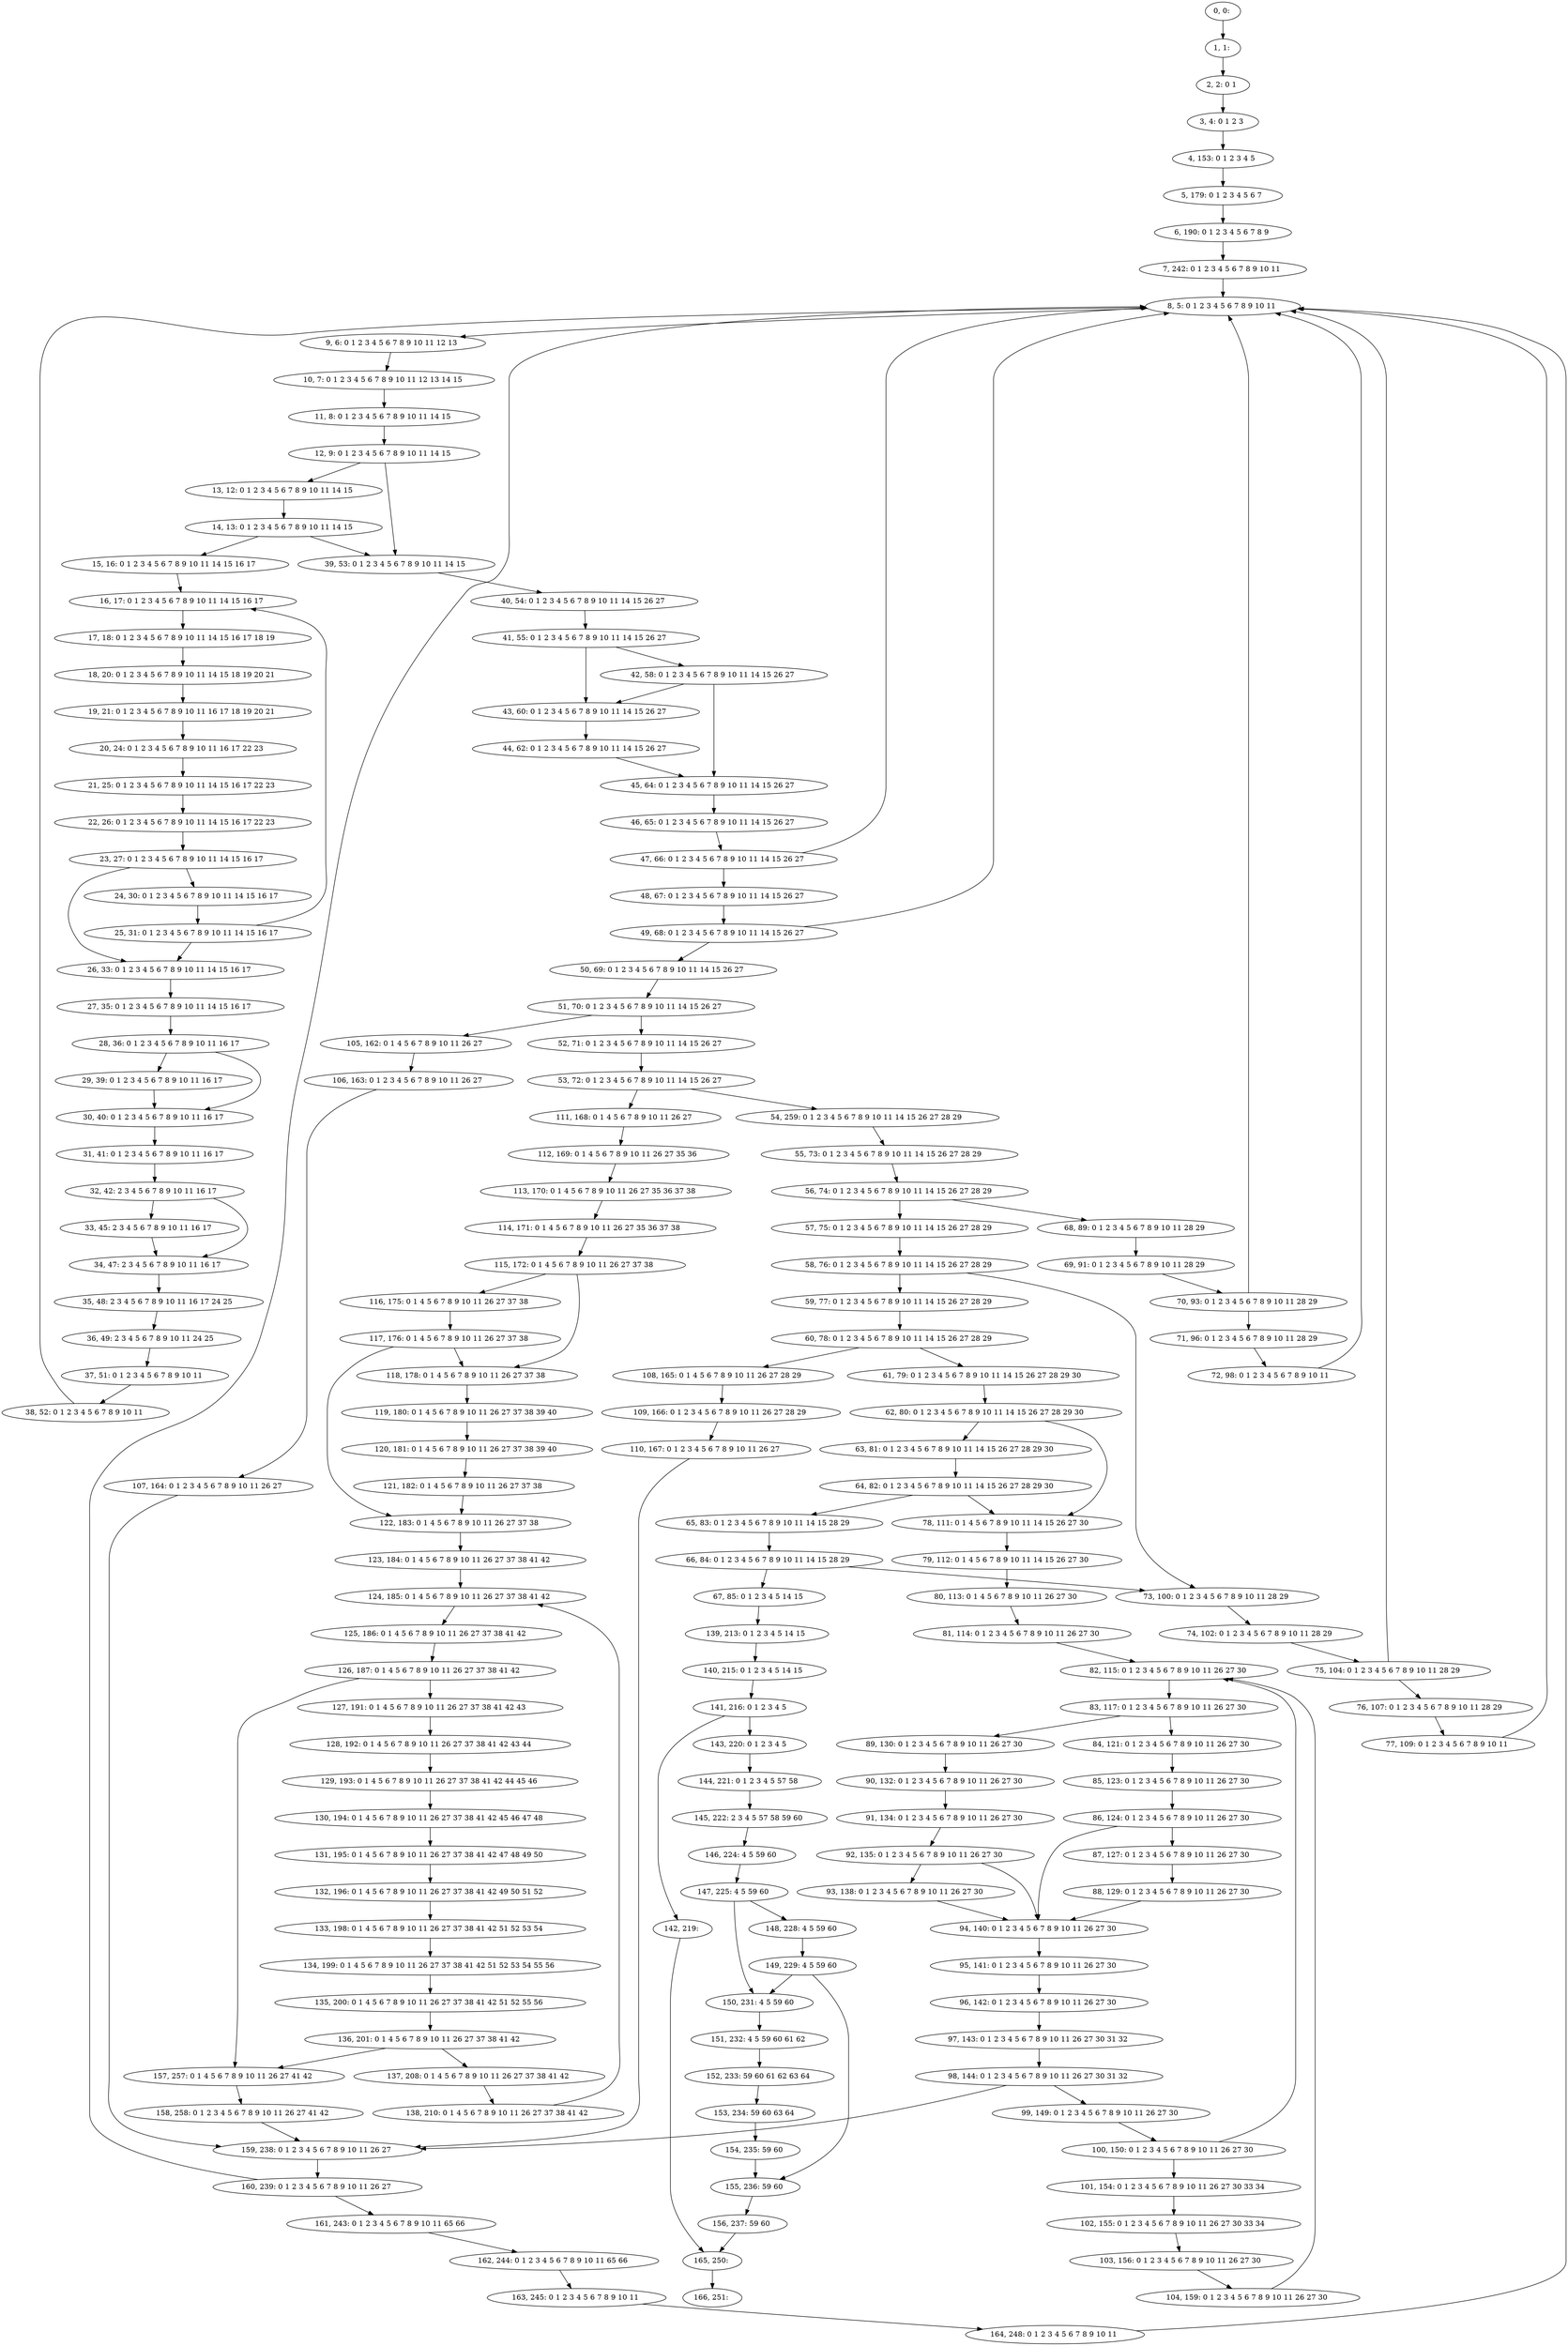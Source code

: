 digraph G {
0[label="0, 0: "];
1[label="1, 1: "];
2[label="2, 2: 0 1 "];
3[label="3, 4: 0 1 2 3 "];
4[label="4, 153: 0 1 2 3 4 5 "];
5[label="5, 179: 0 1 2 3 4 5 6 7 "];
6[label="6, 190: 0 1 2 3 4 5 6 7 8 9 "];
7[label="7, 242: 0 1 2 3 4 5 6 7 8 9 10 11 "];
8[label="8, 5: 0 1 2 3 4 5 6 7 8 9 10 11 "];
9[label="9, 6: 0 1 2 3 4 5 6 7 8 9 10 11 12 13 "];
10[label="10, 7: 0 1 2 3 4 5 6 7 8 9 10 11 12 13 14 15 "];
11[label="11, 8: 0 1 2 3 4 5 6 7 8 9 10 11 14 15 "];
12[label="12, 9: 0 1 2 3 4 5 6 7 8 9 10 11 14 15 "];
13[label="13, 12: 0 1 2 3 4 5 6 7 8 9 10 11 14 15 "];
14[label="14, 13: 0 1 2 3 4 5 6 7 8 9 10 11 14 15 "];
15[label="15, 16: 0 1 2 3 4 5 6 7 8 9 10 11 14 15 16 17 "];
16[label="16, 17: 0 1 2 3 4 5 6 7 8 9 10 11 14 15 16 17 "];
17[label="17, 18: 0 1 2 3 4 5 6 7 8 9 10 11 14 15 16 17 18 19 "];
18[label="18, 20: 0 1 2 3 4 5 6 7 8 9 10 11 14 15 18 19 20 21 "];
19[label="19, 21: 0 1 2 3 4 5 6 7 8 9 10 11 16 17 18 19 20 21 "];
20[label="20, 24: 0 1 2 3 4 5 6 7 8 9 10 11 16 17 22 23 "];
21[label="21, 25: 0 1 2 3 4 5 6 7 8 9 10 11 14 15 16 17 22 23 "];
22[label="22, 26: 0 1 2 3 4 5 6 7 8 9 10 11 14 15 16 17 22 23 "];
23[label="23, 27: 0 1 2 3 4 5 6 7 8 9 10 11 14 15 16 17 "];
24[label="24, 30: 0 1 2 3 4 5 6 7 8 9 10 11 14 15 16 17 "];
25[label="25, 31: 0 1 2 3 4 5 6 7 8 9 10 11 14 15 16 17 "];
26[label="26, 33: 0 1 2 3 4 5 6 7 8 9 10 11 14 15 16 17 "];
27[label="27, 35: 0 1 2 3 4 5 6 7 8 9 10 11 14 15 16 17 "];
28[label="28, 36: 0 1 2 3 4 5 6 7 8 9 10 11 16 17 "];
29[label="29, 39: 0 1 2 3 4 5 6 7 8 9 10 11 16 17 "];
30[label="30, 40: 0 1 2 3 4 5 6 7 8 9 10 11 16 17 "];
31[label="31, 41: 0 1 2 3 4 5 6 7 8 9 10 11 16 17 "];
32[label="32, 42: 2 3 4 5 6 7 8 9 10 11 16 17 "];
33[label="33, 45: 2 3 4 5 6 7 8 9 10 11 16 17 "];
34[label="34, 47: 2 3 4 5 6 7 8 9 10 11 16 17 "];
35[label="35, 48: 2 3 4 5 6 7 8 9 10 11 16 17 24 25 "];
36[label="36, 49: 2 3 4 5 6 7 8 9 10 11 24 25 "];
37[label="37, 51: 0 1 2 3 4 5 6 7 8 9 10 11 "];
38[label="38, 52: 0 1 2 3 4 5 6 7 8 9 10 11 "];
39[label="39, 53: 0 1 2 3 4 5 6 7 8 9 10 11 14 15 "];
40[label="40, 54: 0 1 2 3 4 5 6 7 8 9 10 11 14 15 26 27 "];
41[label="41, 55: 0 1 2 3 4 5 6 7 8 9 10 11 14 15 26 27 "];
42[label="42, 58: 0 1 2 3 4 5 6 7 8 9 10 11 14 15 26 27 "];
43[label="43, 60: 0 1 2 3 4 5 6 7 8 9 10 11 14 15 26 27 "];
44[label="44, 62: 0 1 2 3 4 5 6 7 8 9 10 11 14 15 26 27 "];
45[label="45, 64: 0 1 2 3 4 5 6 7 8 9 10 11 14 15 26 27 "];
46[label="46, 65: 0 1 2 3 4 5 6 7 8 9 10 11 14 15 26 27 "];
47[label="47, 66: 0 1 2 3 4 5 6 7 8 9 10 11 14 15 26 27 "];
48[label="48, 67: 0 1 2 3 4 5 6 7 8 9 10 11 14 15 26 27 "];
49[label="49, 68: 0 1 2 3 4 5 6 7 8 9 10 11 14 15 26 27 "];
50[label="50, 69: 0 1 2 3 4 5 6 7 8 9 10 11 14 15 26 27 "];
51[label="51, 70: 0 1 2 3 4 5 6 7 8 9 10 11 14 15 26 27 "];
52[label="52, 71: 0 1 2 3 4 5 6 7 8 9 10 11 14 15 26 27 "];
53[label="53, 72: 0 1 2 3 4 5 6 7 8 9 10 11 14 15 26 27 "];
54[label="54, 259: 0 1 2 3 4 5 6 7 8 9 10 11 14 15 26 27 28 29 "];
55[label="55, 73: 0 1 2 3 4 5 6 7 8 9 10 11 14 15 26 27 28 29 "];
56[label="56, 74: 0 1 2 3 4 5 6 7 8 9 10 11 14 15 26 27 28 29 "];
57[label="57, 75: 0 1 2 3 4 5 6 7 8 9 10 11 14 15 26 27 28 29 "];
58[label="58, 76: 0 1 2 3 4 5 6 7 8 9 10 11 14 15 26 27 28 29 "];
59[label="59, 77: 0 1 2 3 4 5 6 7 8 9 10 11 14 15 26 27 28 29 "];
60[label="60, 78: 0 1 2 3 4 5 6 7 8 9 10 11 14 15 26 27 28 29 "];
61[label="61, 79: 0 1 2 3 4 5 6 7 8 9 10 11 14 15 26 27 28 29 30 "];
62[label="62, 80: 0 1 2 3 4 5 6 7 8 9 10 11 14 15 26 27 28 29 30 "];
63[label="63, 81: 0 1 2 3 4 5 6 7 8 9 10 11 14 15 26 27 28 29 30 "];
64[label="64, 82: 0 1 2 3 4 5 6 7 8 9 10 11 14 15 26 27 28 29 30 "];
65[label="65, 83: 0 1 2 3 4 5 6 7 8 9 10 11 14 15 28 29 "];
66[label="66, 84: 0 1 2 3 4 5 6 7 8 9 10 11 14 15 28 29 "];
67[label="67, 85: 0 1 2 3 4 5 14 15 "];
68[label="68, 89: 0 1 2 3 4 5 6 7 8 9 10 11 28 29 "];
69[label="69, 91: 0 1 2 3 4 5 6 7 8 9 10 11 28 29 "];
70[label="70, 93: 0 1 2 3 4 5 6 7 8 9 10 11 28 29 "];
71[label="71, 96: 0 1 2 3 4 5 6 7 8 9 10 11 28 29 "];
72[label="72, 98: 0 1 2 3 4 5 6 7 8 9 10 11 "];
73[label="73, 100: 0 1 2 3 4 5 6 7 8 9 10 11 28 29 "];
74[label="74, 102: 0 1 2 3 4 5 6 7 8 9 10 11 28 29 "];
75[label="75, 104: 0 1 2 3 4 5 6 7 8 9 10 11 28 29 "];
76[label="76, 107: 0 1 2 3 4 5 6 7 8 9 10 11 28 29 "];
77[label="77, 109: 0 1 2 3 4 5 6 7 8 9 10 11 "];
78[label="78, 111: 0 1 4 5 6 7 8 9 10 11 14 15 26 27 30 "];
79[label="79, 112: 0 1 4 5 6 7 8 9 10 11 14 15 26 27 30 "];
80[label="80, 113: 0 1 4 5 6 7 8 9 10 11 26 27 30 "];
81[label="81, 114: 0 1 2 3 4 5 6 7 8 9 10 11 26 27 30 "];
82[label="82, 115: 0 1 2 3 4 5 6 7 8 9 10 11 26 27 30 "];
83[label="83, 117: 0 1 2 3 4 5 6 7 8 9 10 11 26 27 30 "];
84[label="84, 121: 0 1 2 3 4 5 6 7 8 9 10 11 26 27 30 "];
85[label="85, 123: 0 1 2 3 4 5 6 7 8 9 10 11 26 27 30 "];
86[label="86, 124: 0 1 2 3 4 5 6 7 8 9 10 11 26 27 30 "];
87[label="87, 127: 0 1 2 3 4 5 6 7 8 9 10 11 26 27 30 "];
88[label="88, 129: 0 1 2 3 4 5 6 7 8 9 10 11 26 27 30 "];
89[label="89, 130: 0 1 2 3 4 5 6 7 8 9 10 11 26 27 30 "];
90[label="90, 132: 0 1 2 3 4 5 6 7 8 9 10 11 26 27 30 "];
91[label="91, 134: 0 1 2 3 4 5 6 7 8 9 10 11 26 27 30 "];
92[label="92, 135: 0 1 2 3 4 5 6 7 8 9 10 11 26 27 30 "];
93[label="93, 138: 0 1 2 3 4 5 6 7 8 9 10 11 26 27 30 "];
94[label="94, 140: 0 1 2 3 4 5 6 7 8 9 10 11 26 27 30 "];
95[label="95, 141: 0 1 2 3 4 5 6 7 8 9 10 11 26 27 30 "];
96[label="96, 142: 0 1 2 3 4 5 6 7 8 9 10 11 26 27 30 "];
97[label="97, 143: 0 1 2 3 4 5 6 7 8 9 10 11 26 27 30 31 32 "];
98[label="98, 144: 0 1 2 3 4 5 6 7 8 9 10 11 26 27 30 31 32 "];
99[label="99, 149: 0 1 2 3 4 5 6 7 8 9 10 11 26 27 30 "];
100[label="100, 150: 0 1 2 3 4 5 6 7 8 9 10 11 26 27 30 "];
101[label="101, 154: 0 1 2 3 4 5 6 7 8 9 10 11 26 27 30 33 34 "];
102[label="102, 155: 0 1 2 3 4 5 6 7 8 9 10 11 26 27 30 33 34 "];
103[label="103, 156: 0 1 2 3 4 5 6 7 8 9 10 11 26 27 30 "];
104[label="104, 159: 0 1 2 3 4 5 6 7 8 9 10 11 26 27 30 "];
105[label="105, 162: 0 1 4 5 6 7 8 9 10 11 26 27 "];
106[label="106, 163: 0 1 2 3 4 5 6 7 8 9 10 11 26 27 "];
107[label="107, 164: 0 1 2 3 4 5 6 7 8 9 10 11 26 27 "];
108[label="108, 165: 0 1 4 5 6 7 8 9 10 11 26 27 28 29 "];
109[label="109, 166: 0 1 2 3 4 5 6 7 8 9 10 11 26 27 28 29 "];
110[label="110, 167: 0 1 2 3 4 5 6 7 8 9 10 11 26 27 "];
111[label="111, 168: 0 1 4 5 6 7 8 9 10 11 26 27 "];
112[label="112, 169: 0 1 4 5 6 7 8 9 10 11 26 27 35 36 "];
113[label="113, 170: 0 1 4 5 6 7 8 9 10 11 26 27 35 36 37 38 "];
114[label="114, 171: 0 1 4 5 6 7 8 9 10 11 26 27 35 36 37 38 "];
115[label="115, 172: 0 1 4 5 6 7 8 9 10 11 26 27 37 38 "];
116[label="116, 175: 0 1 4 5 6 7 8 9 10 11 26 27 37 38 "];
117[label="117, 176: 0 1 4 5 6 7 8 9 10 11 26 27 37 38 "];
118[label="118, 178: 0 1 4 5 6 7 8 9 10 11 26 27 37 38 "];
119[label="119, 180: 0 1 4 5 6 7 8 9 10 11 26 27 37 38 39 40 "];
120[label="120, 181: 0 1 4 5 6 7 8 9 10 11 26 27 37 38 39 40 "];
121[label="121, 182: 0 1 4 5 6 7 8 9 10 11 26 27 37 38 "];
122[label="122, 183: 0 1 4 5 6 7 8 9 10 11 26 27 37 38 "];
123[label="123, 184: 0 1 4 5 6 7 8 9 10 11 26 27 37 38 41 42 "];
124[label="124, 185: 0 1 4 5 6 7 8 9 10 11 26 27 37 38 41 42 "];
125[label="125, 186: 0 1 4 5 6 7 8 9 10 11 26 27 37 38 41 42 "];
126[label="126, 187: 0 1 4 5 6 7 8 9 10 11 26 27 37 38 41 42 "];
127[label="127, 191: 0 1 4 5 6 7 8 9 10 11 26 27 37 38 41 42 43 "];
128[label="128, 192: 0 1 4 5 6 7 8 9 10 11 26 27 37 38 41 42 43 44 "];
129[label="129, 193: 0 1 4 5 6 7 8 9 10 11 26 27 37 38 41 42 44 45 46 "];
130[label="130, 194: 0 1 4 5 6 7 8 9 10 11 26 27 37 38 41 42 45 46 47 48 "];
131[label="131, 195: 0 1 4 5 6 7 8 9 10 11 26 27 37 38 41 42 47 48 49 50 "];
132[label="132, 196: 0 1 4 5 6 7 8 9 10 11 26 27 37 38 41 42 49 50 51 52 "];
133[label="133, 198: 0 1 4 5 6 7 8 9 10 11 26 27 37 38 41 42 51 52 53 54 "];
134[label="134, 199: 0 1 4 5 6 7 8 9 10 11 26 27 37 38 41 42 51 52 53 54 55 56 "];
135[label="135, 200: 0 1 4 5 6 7 8 9 10 11 26 27 37 38 41 42 51 52 55 56 "];
136[label="136, 201: 0 1 4 5 6 7 8 9 10 11 26 27 37 38 41 42 "];
137[label="137, 208: 0 1 4 5 6 7 8 9 10 11 26 27 37 38 41 42 "];
138[label="138, 210: 0 1 4 5 6 7 8 9 10 11 26 27 37 38 41 42 "];
139[label="139, 213: 0 1 2 3 4 5 14 15 "];
140[label="140, 215: 0 1 2 3 4 5 14 15 "];
141[label="141, 216: 0 1 2 3 4 5 "];
142[label="142, 219: "];
143[label="143, 220: 0 1 2 3 4 5 "];
144[label="144, 221: 0 1 2 3 4 5 57 58 "];
145[label="145, 222: 2 3 4 5 57 58 59 60 "];
146[label="146, 224: 4 5 59 60 "];
147[label="147, 225: 4 5 59 60 "];
148[label="148, 228: 4 5 59 60 "];
149[label="149, 229: 4 5 59 60 "];
150[label="150, 231: 4 5 59 60 "];
151[label="151, 232: 4 5 59 60 61 62 "];
152[label="152, 233: 59 60 61 62 63 64 "];
153[label="153, 234: 59 60 63 64 "];
154[label="154, 235: 59 60 "];
155[label="155, 236: 59 60 "];
156[label="156, 237: 59 60 "];
157[label="157, 257: 0 1 4 5 6 7 8 9 10 11 26 27 41 42 "];
158[label="158, 258: 0 1 2 3 4 5 6 7 8 9 10 11 26 27 41 42 "];
159[label="159, 238: 0 1 2 3 4 5 6 7 8 9 10 11 26 27 "];
160[label="160, 239: 0 1 2 3 4 5 6 7 8 9 10 11 26 27 "];
161[label="161, 243: 0 1 2 3 4 5 6 7 8 9 10 11 65 66 "];
162[label="162, 244: 0 1 2 3 4 5 6 7 8 9 10 11 65 66 "];
163[label="163, 245: 0 1 2 3 4 5 6 7 8 9 10 11 "];
164[label="164, 248: 0 1 2 3 4 5 6 7 8 9 10 11 "];
165[label="165, 250: "];
166[label="166, 251: "];
0->1 ;
1->2 ;
2->3 ;
3->4 ;
4->5 ;
5->6 ;
6->7 ;
7->8 ;
8->9 ;
9->10 ;
10->11 ;
11->12 ;
12->13 ;
12->39 ;
13->14 ;
14->15 ;
14->39 ;
15->16 ;
16->17 ;
17->18 ;
18->19 ;
19->20 ;
20->21 ;
21->22 ;
22->23 ;
23->24 ;
23->26 ;
24->25 ;
25->26 ;
25->16 ;
26->27 ;
27->28 ;
28->29 ;
28->30 ;
29->30 ;
30->31 ;
31->32 ;
32->33 ;
32->34 ;
33->34 ;
34->35 ;
35->36 ;
36->37 ;
37->38 ;
38->8 ;
39->40 ;
40->41 ;
41->42 ;
41->43 ;
42->43 ;
42->45 ;
43->44 ;
44->45 ;
45->46 ;
46->47 ;
47->48 ;
47->8 ;
48->49 ;
49->50 ;
49->8 ;
50->51 ;
51->52 ;
51->105 ;
52->53 ;
53->54 ;
53->111 ;
54->55 ;
55->56 ;
56->57 ;
56->68 ;
57->58 ;
58->59 ;
58->73 ;
59->60 ;
60->61 ;
60->108 ;
61->62 ;
62->63 ;
62->78 ;
63->64 ;
64->65 ;
64->78 ;
65->66 ;
66->67 ;
66->73 ;
67->139 ;
68->69 ;
69->70 ;
70->71 ;
70->8 ;
71->72 ;
72->8 ;
73->74 ;
74->75 ;
75->76 ;
75->8 ;
76->77 ;
77->8 ;
78->79 ;
79->80 ;
80->81 ;
81->82 ;
82->83 ;
83->84 ;
83->89 ;
84->85 ;
85->86 ;
86->87 ;
86->94 ;
87->88 ;
88->94 ;
89->90 ;
90->91 ;
91->92 ;
92->93 ;
92->94 ;
93->94 ;
94->95 ;
95->96 ;
96->97 ;
97->98 ;
98->99 ;
98->159 ;
99->100 ;
100->101 ;
100->82 ;
101->102 ;
102->103 ;
103->104 ;
104->82 ;
105->106 ;
106->107 ;
107->159 ;
108->109 ;
109->110 ;
110->159 ;
111->112 ;
112->113 ;
113->114 ;
114->115 ;
115->116 ;
115->118 ;
116->117 ;
117->118 ;
117->122 ;
118->119 ;
119->120 ;
120->121 ;
121->122 ;
122->123 ;
123->124 ;
124->125 ;
125->126 ;
126->127 ;
126->157 ;
127->128 ;
128->129 ;
129->130 ;
130->131 ;
131->132 ;
132->133 ;
133->134 ;
134->135 ;
135->136 ;
136->137 ;
136->157 ;
137->138 ;
138->124 ;
139->140 ;
140->141 ;
141->142 ;
141->143 ;
142->165 ;
143->144 ;
144->145 ;
145->146 ;
146->147 ;
147->148 ;
147->150 ;
148->149 ;
149->150 ;
149->155 ;
150->151 ;
151->152 ;
152->153 ;
153->154 ;
154->155 ;
155->156 ;
156->165 ;
157->158 ;
158->159 ;
159->160 ;
160->161 ;
160->8 ;
161->162 ;
162->163 ;
163->164 ;
164->8 ;
165->166 ;
}
